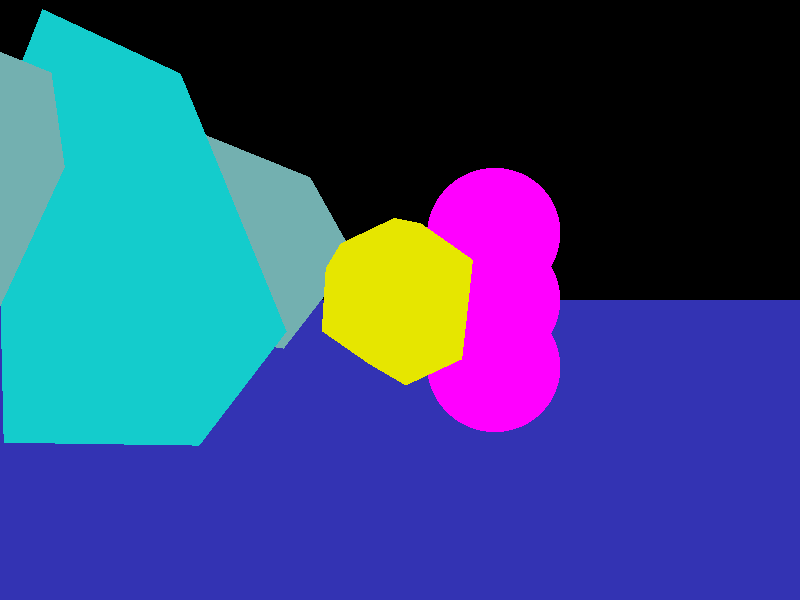 // cs473, final shading/shadow/camera (RIGHT HANDED)

camera {
    location  <10, 0,10> 
    up        <0,  1,  0>
    right     <.94, 0,  -.94>
    look_at   <0, 0, 0>
    }

light_source {<-100, 100, 100> color rgb <1.0, 1.0, 1.0>}

sphere { <0, 0, 0>, 2
  pigment { color rgb <1.0, 0.0, 1.0>}
  finish {ambient 0.2 diffuse 0.4}
  translate <-5, 2, -1>
}

sphere { <0, 0, 0>, 2
  pigment { color rgb <1.0, 0.0, 1.0>}
  finish {ambient 0.05 diffuse 0.1}
  translate <-5, 0, -1>
}

sphere { <0, 0, 0>, 2
  pigment { color rgb <1.0, 0.0, 1.0>}
  finish {ambient 0.05 diffuse 0.8}
  translate <-5, -2, -1>
}


box { <-0.5, -0.5, -0.5>, <0.5, 0.5, 0.5>
  pigment { color rgb <0.45, 0.69, 0.69>}
  finish {ambient 0.1 diffuse 0.4}
  scale <10, 3.5, 3.5>
  rotate <45, 0, 0>
  rotate <0, 0, 10.5>
  translate <5, 2, -4>
}

box { <-0.5, -0.5, -0.5>, <0.5, 0.5, 0.5>
  pigment { color rgb <0.078, 0.8, 0.8>}
  finish {ambient 0.1 diffuse 0.4}
  scale <3.5, 3.5, 10>
  rotate <45, 0, 0>
  rotate <0, 0, 10.5>
  translate <5, 2, -4>
}


// Triangles
triangle {
  <-0.57735, 0.18759, 0.7946499999999999>,
  <-0.35682, -0.49112, 0.7946499999999999>,
  <0.35682, -0.49112, 0.7946499999999999>
  scale <2, 2, 2>
  rotate <-20, 0, 0>
  rotate <0, 20, 0>
  pigment {color rgb <0.9, 0.9, 0.0>}
  finish {ambient 0.1 diffuse 0.1}
}

triangle {
  <0.57735, 0.18759, 0.7946499999999999>,
  <0., 0.6070600000000001, 0.794649999999999>,
  <-0.57735, 0.18759, 0.7946499999999999>
  scale <2, 2, 2>
  rotate <-20, 0, 0>
  rotate <0, 20, 0>
  pigment {color rgb <0.9, 0.9, 0.0>}
  finish {ambient 0.1 diffuse 0.1}
}

triangle {
  <0.57735, 0.18759, 0.7946499999999999>,
  <-0.57735, 0.18759, 0.7946499999999999>,
  <0.35682, -0.49112, 0.7946499999999999>
  scale <2, 2, 2>
  rotate <-20, 0, 0>
  rotate <0, 20, 0>
  pigment {color rgb <0.9, 0.9, 0.0>}
  finish {ambient 0.1 diffuse 0.1}
}


triangle {
  <0.57735, -0.7946499999999999, 0.18759>,
  <0.9341699999999999, -0.30353, -0.18759>,
  <0.9341699999999999, 0.30353, 0.18759>
  scale <2, 2, 2>
  rotate <-20, 0, 0>
  rotate <0, 20, 0>
  pigment {color rgb <0.9, 0.9, 0.0>}
  finish {ambient 0.1 diffuse 0.1}
}

triangle {
  <0.57735, 0.18759, 0.7946499999999999>,
  <0.35682, -0.49112, 0.7946499999999999>,
  <0.57735, -0.7946499999999999, 0.18759>
  scale <2, 2, 2>
  rotate <-20, 0, 0>
  rotate <0, 20, 0>
  pigment {color rgb <0.9, 0.9, 0.0>}
  finish {ambient 0.1 diffuse 0.1}
}

triangle {
  <0.57735, 0.18759, 0.7946499999999999>,
  <0.57735, -0.7946499999999999, 0.18759>,
  <0.9341699999999999, 0.30353, 0.18759>
  scale <2, 2, 2>
  rotate <-20, 0, 0>
  rotate <0, 20, 0>
  pigment {color rgb <0.9, 0.9, 0.0>}
  finish {ambient 0.1 diffuse 0.1}
}


triangle {
  <0.9341699999999999, 0.30353, 0.18759>,
  <0.57735, 0.7946499999999999, -0.18759>,
  <0., 0.98225, 0.18759>
  scale <2, 2, 2>
  rotate <-20, 0, 0>
  rotate <0, 20, 0>
  pigment {color rgb <0.9, 0.9, 0.0>}
  finish {ambient 0.1 diffuse 0.1}
}

triangle {
  <0., 0.6070600000000001, 0.7946499999999999>,
  <0.57735, 0.18759, 0.7946499999999999>,
  <0.9341699999999999, 0.30353, 0.18759>
  scale <2, 2, 2>
  rotate <-20, 0, 0>
  rotate <0, 20, 0>
  pigment {color rgb <0.9, 0.9, 0.0>}
  finish {ambient 0.1 diffuse 0.1}
}

triangle {
  <0., 0.6070600000000001, 0.7946499999999999>,
  <0.9341699999999999, 0.30353, 0.18759>,
  <0., 0.98225, 0.18759>
  scale <2, 2, 2>
  rotate <-20, 0, 0>
  rotate <0, 20, 0>
  pigment {color rgb <0.9, 0.9, 0.0>}
  finish {ambient 0.1 diffuse 0.1}
}

triangle {
  <0., 0.98225, 0.18759>,
  <-0.57735, 0.7946499999999999, -0.18759>,
  <-0.9341699999999999, 0.30353, 0.18759>
  scale <2, 2, 2>
  rotate <-20, 0, 0>
  rotate <0, 20, 0>
  pigment {color rgb <0.9, 0.9, 0.0>}
  finish {ambient 0.1 diffuse 0.1}
}

triangle {
  <-0.57735, 0.18759, 0.7946499999999999>,
  <0., 0.6070600000000001, 0.7946499999999999>,
  <0., 0.98225, 0.18759>
  scale <2, 2, 2>
  rotate <-20, 0, 0>
  rotate <0, 20, 0>
  pigment {color rgb <0.9, 0.9, 0.0>}
  finish {ambient 0.1 diffuse 0.1}
}

triangle {
  <-0.57735, 0.18759, 0.7946499999999999>,
  <0., 0.98225, 0.18759>,
  <-0.9341699999999999, 0.30353, 0.18759>
  scale <2, 2, 2>
  rotate <-20, 0, 0>
  rotate <0, 20, 0>
  pigment {color rgb <0.9, 0.9, 0.0>}
  finish {ambient 0.1 diffuse 0.1}
}

triangle {
  <-0.9341699999999999, 0.30353, 0.18759>,
  <-0.9341699999999999, -0.30353, -0.18759>,
  <-0.57735, -0.7946499999999999, 0.18759>
  scale <2, 2, 2>
  rotate <-20, 0, 0>
  rotate <0, 20, 0>
  pigment {color rgb <0.9, 0.9, 0.0>}
  finish {ambient 0.1 diffuse 0.1}
}

triangle {
  <-0.35682, -0.49112, 0.7946499999999999>,
  < -0.57735, 0.18759, 0.7946499999999999>,
  <-0.9341699999999999, 0.30353, 0.18759>
  scale <2, 2, 2>
  rotate <-20, 0, 0>
  rotate <0, 20, 0>
  pigment {color rgb <0.9, 0.9, 0.0>}
  finish {ambient 0.1 diffuse 0.1}
}

triangle {
  <-0.35682, -0.49112, 0.7946499999999999>,
  <-0.9341699999999999, 0.30353, 0.18759>,
  <-0.57735, -0.7946499999999999, 0.18759>
  scale <2, 2, 2>
  rotate <-20, 0, 0>
  rotate <0, 20, 0>
  pigment {color rgb <0.9, 0.9, 0.0>}
  finish {ambient 0.1 diffuse 0.1}
}

triangle {
  <-0.57735, -0.7946499999999999, 0.18759>,
  <0., -0.98225, -0.18759>,
  <0.57735, -0.7946499999999999, 0.18759>
  scale <2, 2, 2>
  rotate <-20, 0, 0>
  rotate <0, 20, 0>
  pigment {color rgb <0.9, 0.9, 0.0>}
  finish {ambient 0.1 diffuse 0.1}
}

triangle {
  <0.35682, -0.49112, 0.7946499999999999>,
  <-0.35682, -0.49112, 0.7946499999999999>,
  <-0.57735, -0.7946499999999999, 0.18759>
  scale <2, 2, 2>
  rotate <-20, 0, 0>
  rotate <0, 20, 0>
  pigment {color rgb <0.9, 0.9, 0.0>}
  finish {ambient 0.1 diffuse 0.1}
}

triangle {
  <0.35682, -0.49112, 0.7946499999999999>,
  <-0.57735, -0.7946499999999999, 0.18759>,
  <0.57735, -0.7946499999999999, 0.18759>
  scale <2, 2, 2>
  rotate <-20, 0, 0>
  rotate <0, 20, 0>
  pigment {color rgb <0.9, 0.9, 0.0>}
  finish {ambient 0.1 diffuse 0.1}
}

triangle {
  <-0.57735, -0.18759, -0.7946499999999999>,
  <-0.35682, 0.49112, -0.7946499999999999>,
  <0.35682, 0.49112, -0.7946499999999999>
  scale <2, 2, 2>
  rotate <-20, 0, 0>
  rotate <0, 20, 0>
  pigment {color rgb <0.9, 0.9, 0.0>}
  finish {ambient 0.1 diffuse 0.1}
}

triangle {
  <0.57735, -0.18759, -0.7946499999999999>,
  <0., -0.6070600000000001, -0.7946499999999999>,
  <-0.57735, -0.18759, -0.7946499999999999>
  scale <2, 2, 2>
  rotate <-20, 0, 0>
  rotate <0, 20, 0>
  pigment {color rgb <0.9, 0.9, 0.0>}
  finish {ambient 0.1 diffuse 0.1}
}

triangle {
  <0.57735, -0.18759, -0.7946499999999999>,
  <-0.57735, -0.18759, -0.7946499999999999>,
  <0.35682, 0.49112, -0.7946499999999999>
  scale <2, 2, 2>
  rotate <-20, 0, 0>
  rotate <0, 20, 0>
  pigment {color rgb <0.9, 0.9, 0.0>}
  finish {ambient 0.1 diffuse 0.1}
}

triangle {
  <0.57735, 0.7946499999999999, -0.18759>,
  <0.9341699999999999, 0.30353, 0.18759>,
  <0.9341699999999999, -0.30353, -0.18759>
  scale <2, 2, 2>
  rotate <-20, 0, 0>
  rotate <0, 20, 0>
  pigment {color rgb <0.9, 0.9, 0.0>}
  finish {ambient 0.1 diffuse 0.1}
}

triangle {
  <0.57735, -0.18759, -0.7946499999999999>,
  <0.35682, 0.49112, -0.7946499999999999>,
  <0.57735, 0.7946499999999999, -0.18759>
  scale <2, 2, 2>
  rotate <-20, 0, 0>
  rotate <0, 20, 0>
  pigment {color rgb <0.9, 0.9, 0.0>}
  finish {ambient 0.1 diffuse 0.1}
}

triangle {
  <0.57735, -0.18759, -0.7946499999999999>,
  <0.57735, 0.7946499999999999, -0.18759>,
  <0.9341699999999999, -0.30353, -0.18759>
  scale <2, 2, 2>
  rotate <-20, 0, 0>
  rotate <0, 20, 0>
  pigment {color rgb <0.9, 0.9, 0.0>}
  finish {ambient 0.1 diffuse 0.1}
}


triangle {
  <0.9341699999999999, -0.30353, -0.18759>,
  <0.57735, -0.7946499999999999, 0.18759>,
  <0., -0.98225, -0.18759>
  scale <2, 2, 2>
  rotate <-20, 0, 0>
  rotate <0, 20, 0>
  pigment {color rgb <0.9, 0.9, 0.0>}
  finish {ambient 0.1 diffuse 0.1}
}

triangle {
  <0., -0.6070600000000001, -0.7946499999999999>,
  <0.57735, -0.18759, -0.7946499999999999>,
  <0.9341699999999999, -0.30353, -0.18759>
  scale <2, 2, 2>
  rotate <-20, 0, 0>
  rotate <0, 20, 0>
  pigment {color rgb <0.9, 0.9, 0.0>}
  finish {ambient 0.1 diffuse 0.1}
}

triangle {
  <0., -0.6070600000000001, -0.7946499999999999>,
  <0.9341699999999999, -0.30353, -0.18759>,
  <0., -0.98225, -0.18759>
  scale <2, 2, 2>
  rotate <-20, 0, 0>
  rotate <0, 20, 0>
  pigment {color rgb <0.9, 0.9, 0.0>}
  finish {ambient 0.1 diffuse 0.1}
}


triangle {
  <0., -0.98225, -0.18759>,
  <-0.57735, -0.7946499999999999, 0.18759>,
  <-0.9341699999999999, -0.30353, -0.18759>
  scale <2, 2, 2>
  rotate <-20, 0, 0>
  rotate <0, 20, 0>
  pigment {color rgb <0.9, 0.9, 0.0>}
  finish {ambient 0.1 diffuse 0.1}
}

triangle {
  <-0.57735, -0.18759, -0.7946499999999999>,
  <0., -0.6070600000000001, -0.7946499999999999>,
  <0., -0.98225, -0.18759>
  scale <2, 2, 2>
  rotate <-20, 0, 0>
  rotate <0, 20, 0>
  pigment {color rgb <0.9, 0.9, 0.0>}
  finish {ambient 0.1 diffuse 0.1}
}

triangle {
  <-0.57735, -0.18759, -0.7946499999999999>,
  <0., -0.98225, -0.18759>,
  <-0.9341699999999999, -0.30353, -0.18759>
  scale <2, 2, 2>
  rotate <-20, 0, 0>
  rotate <0, 20, 0>
  pigment {color rgb <0.9, 0.9, 0.0>}
  finish {ambient 0.1 diffuse 0.1}
}

triangle {
  <-0.9341699999999999, -0.30353, -0.18759>,
  <-0.9341699999999999, 0.30353, 0.18759>,
  <-0.57735, 0.7946499999999999, -0.18759>
  scale <2, 2, 2>
  rotate <-20, 0, 0>
  rotate <0, 20, 0>
  pigment {color rgb <0.9, 0.9, 0.0>}
  finish {ambient 0.1 diffuse 0.1}
}
triangle {
  <-0.35682, 0.49112, -0.7946499999999999>,
  <-0.57735, -0.18759, -0.7946499999999999>,
  <-0.9341699999999999, -0.30353, -0.18759>
  scale <2, 2, 2>
  rotate <-20, 0, 0>
  rotate <0, 20, 0>
  pigment {color rgb <0.9, 0.9, 0.0>}
  finish {ambient 0.1 diffuse 0.1}
}
triangle {
  <-0.35682, 0.49112, -0.7946499999999999>,
  <-0.9341699999999999, -0.30353, -0.18759>,
  <-0.57735, 0.7946499999999999, -0.18759>
  scale <2, 2, 2>
  rotate <-20, 0, 0>
  rotate <0, 20, 0>
  pigment {color rgb <0.9, 0.9, 0.0>}
  finish {ambient 0.1 diffuse 0.1}
}

triangle {
  <-0.57735, 0.7946499999999999, -0.18759>,
  <0., 0.98225, 0.18759>,
  <0.57735, 0.7946499999999999, -0.18759>
  scale <2, 2, 2>
  rotate <-20, 0, 0>
  rotate <0, 20, 0>
  pigment {color rgb <0.9, 0.9, 0.0>}
  finish {ambient 0.1 diffuse 0.1}
}
triangle {
  <0.35682, 0.49112, -0.7946499999999999>,
  <-0.35682, 0.49112, -0.7946499999999999>,
  <-0.57735, 0.7946499999999999, -0.18759>
  scale <2, 2, 2>
  rotate <-20, 0, 0>
  rotate <0, 20, 0>
  pigment {color rgb <0.9, 0.9, 0.0>}
  finish {ambient 0.1 diffuse 0.1}
}
triangle {
  <0.35682, 0.49112, -0.7946499999999999>,
  <-0.57735, 0.7946499999999999, -0.18759>,
  <0.57735, 0.7946499999999999, -0.18759>
  scale <2, 2, 2>
  rotate <-20, 0, 0>
  rotate <0, 20, 0>
  pigment {color rgb <0.9, 0.9, 0.0>}
  finish {ambient 0.1 diffuse 0.1}
}

//End Triangles



plane {<0, 1, 0>, -4
      pigment {color rgb <0.2, 0.2, 0.7>}
      finish {ambient 0.4 diffuse 0.8}
}